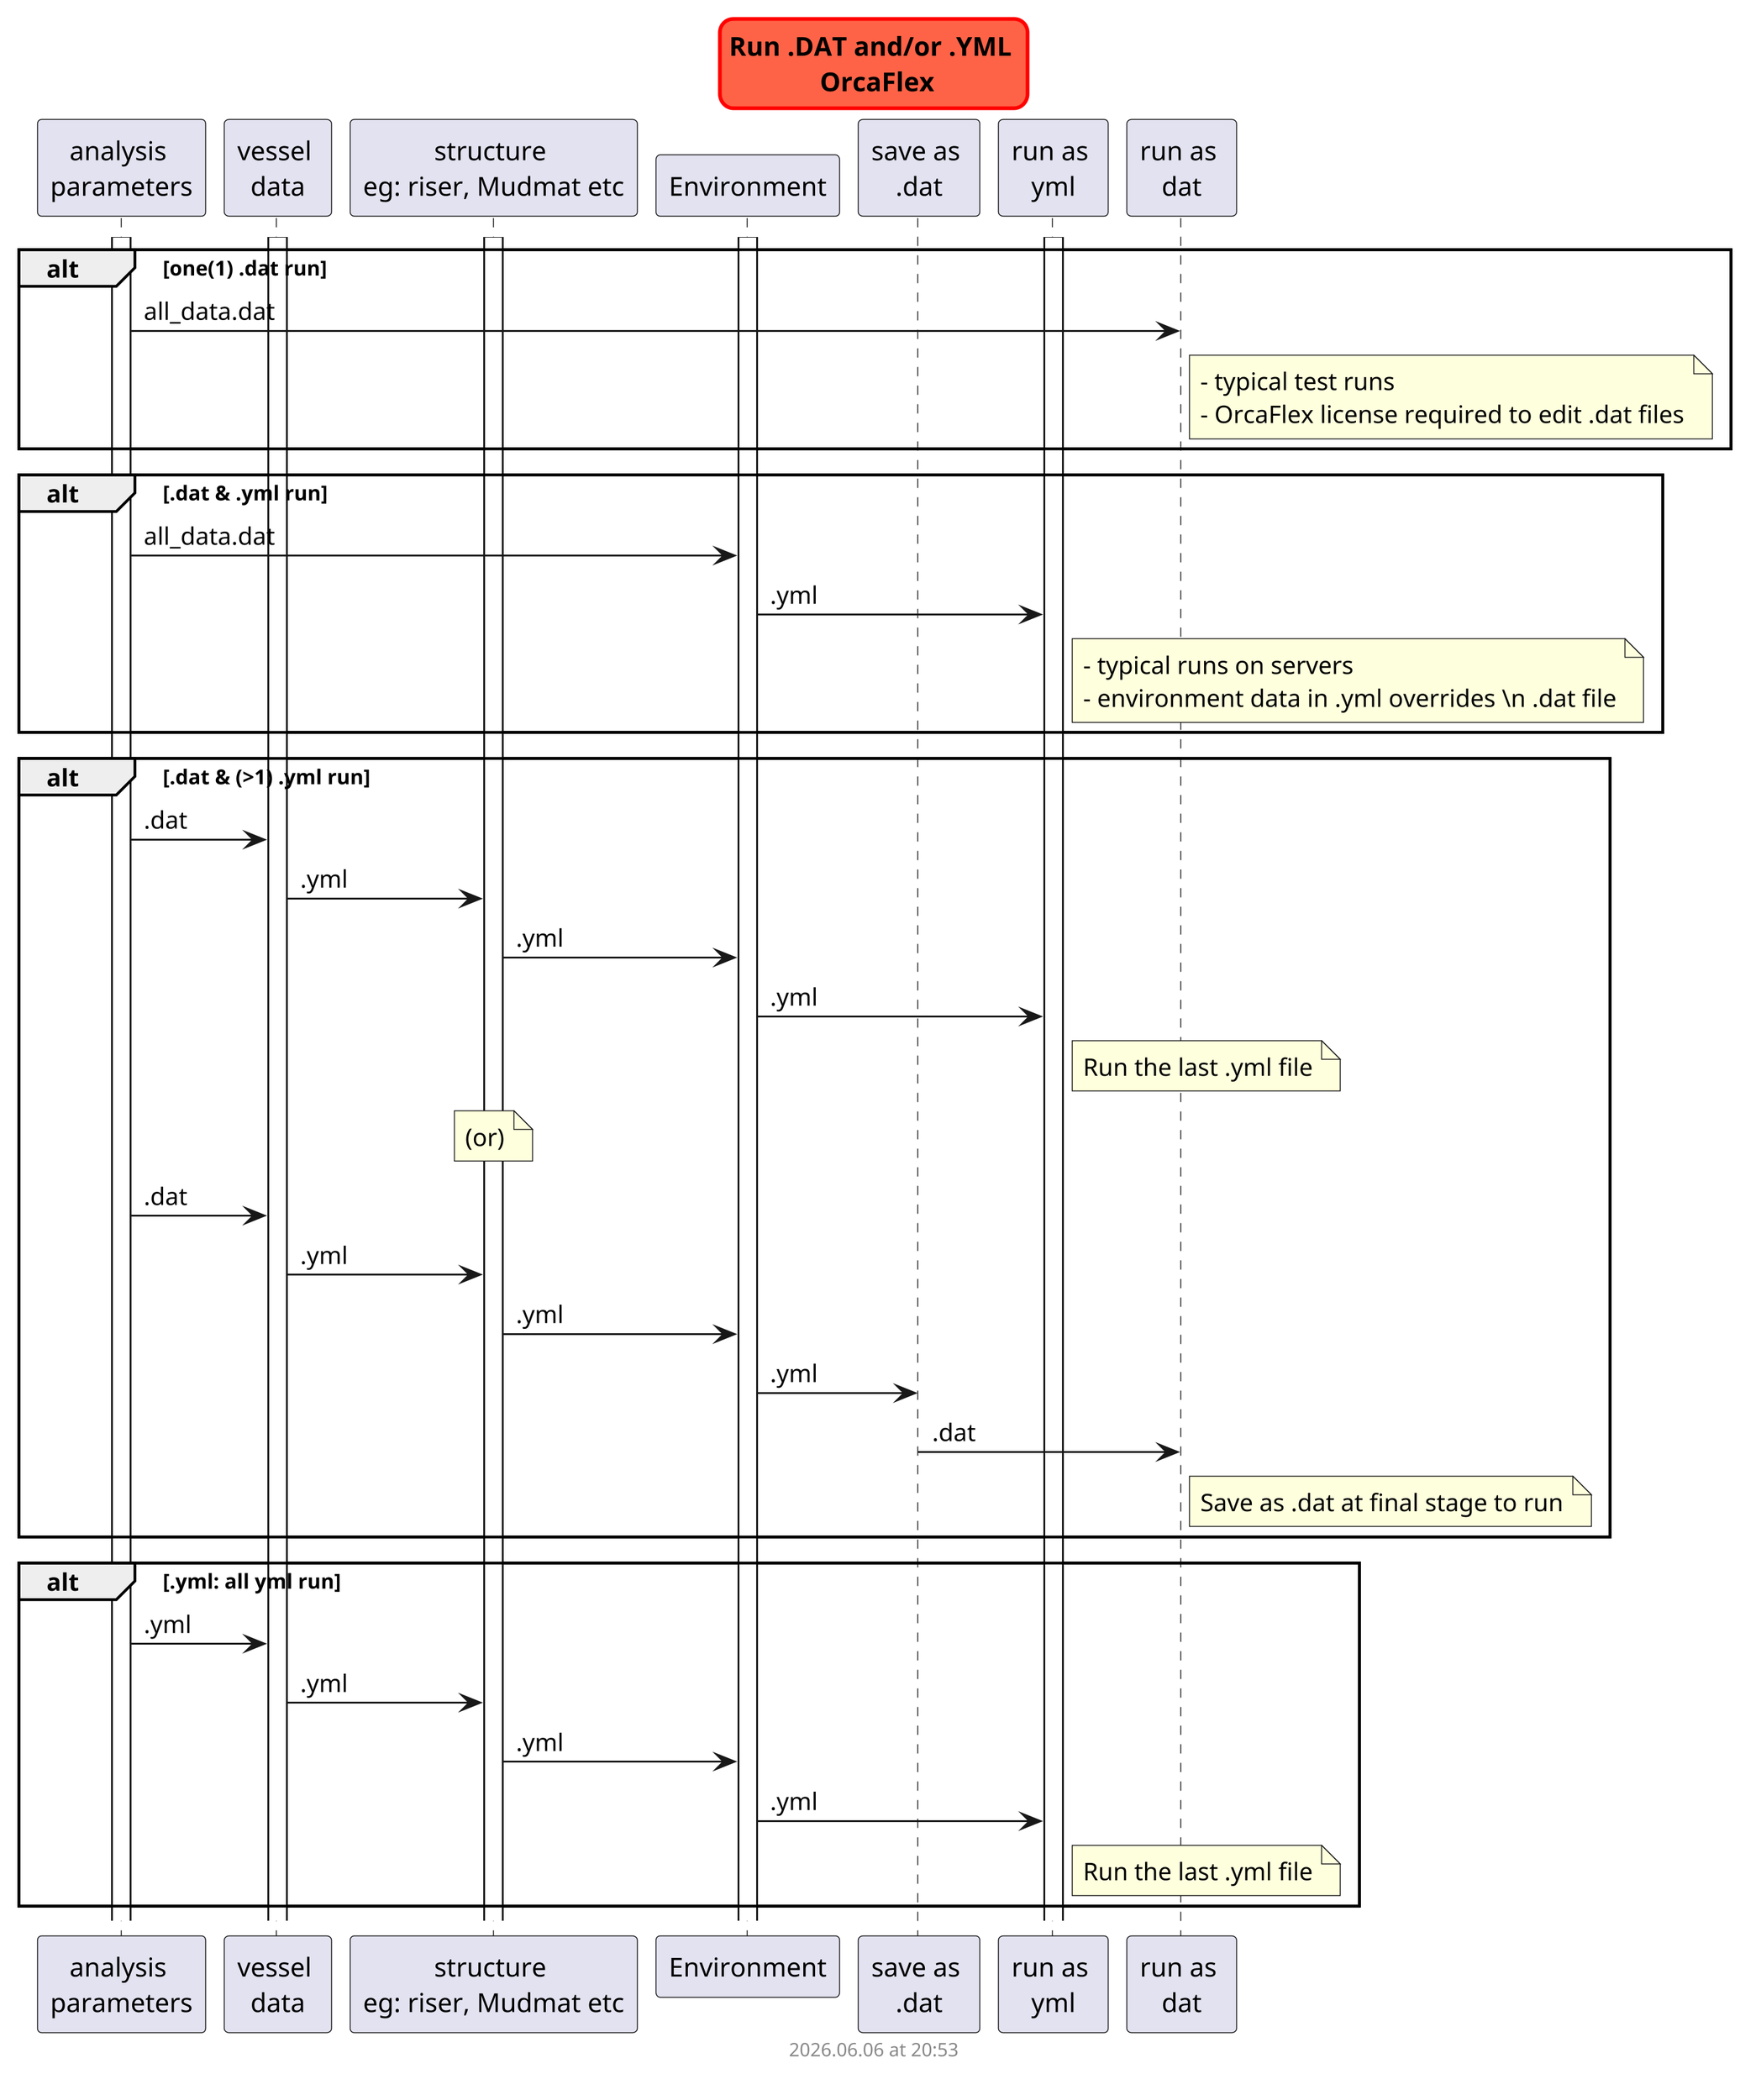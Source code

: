 @startuml yaml_runs_in_orcaflex
scale 3
skinparam titleBorderRoundCorner 15
skinparam titleBorderThickness 2
skinparam titleBorderColor red
skinparam titleBackgroundColor Tomato

title Run .DAT and/or .YML \n OrcaFlex

    participant "analysis \nparameters" as analysis_params
    participant "vessel \ndata" as vessel_data
    participant "structure \neg: riser, Mudmat etc" as structure
    participant Environment
    participant "save as \n.dat" as save_dat
    participant "run as \nyml" as run_yml
    participant "run as \ndat" as run_dat
    
    activate analysis_params
    activate vessel_data
    activate structure
    activate Environment
    activate run_yml

    alt one(1) .dat run

        analysis_params-> run_dat:all_data.dat
        note right run_dat
            - typical test runs
            - OrcaFlex license required to edit .dat files
        end note

   
    end group

    alt .dat & .yml run

        analysis_params-> Environment:all_data.dat
        Environment-> run_yml:.yml
        note right run_yml 
            - typical runs on servers
            - environment data in .yml overrides \n .dat file
        end note

    end group

    alt .dat & (>1) .yml run

        analysis_params-> vessel_data:.dat
        vessel_data-> structure:.yml
        structure-> Environment:.yml
        Environment-> run_yml:.yml
        note right run_yml: Run the last .yml file

        note over structure: (or)
        analysis_params-> vessel_data:.dat
        vessel_data-> structure:.yml
        structure-> Environment:.yml
        Environment-> save_dat:.yml
        save_dat-> run_dat:.dat

        note right run_dat: Save as .dat at final stage to run
    
    end group


    alt .yml: all yml run
   
        analysis_params-> vessel_data:.yml
        vessel_data-> structure:.yml
        structure-> Environment:.yml
        Environment-> run_yml:.yml

        note right run_yml: Run the last .yml file

    end group



footer
%date("yyyy.MM.dd' at 'HH:mm")
%filename()
end footer

@enduml